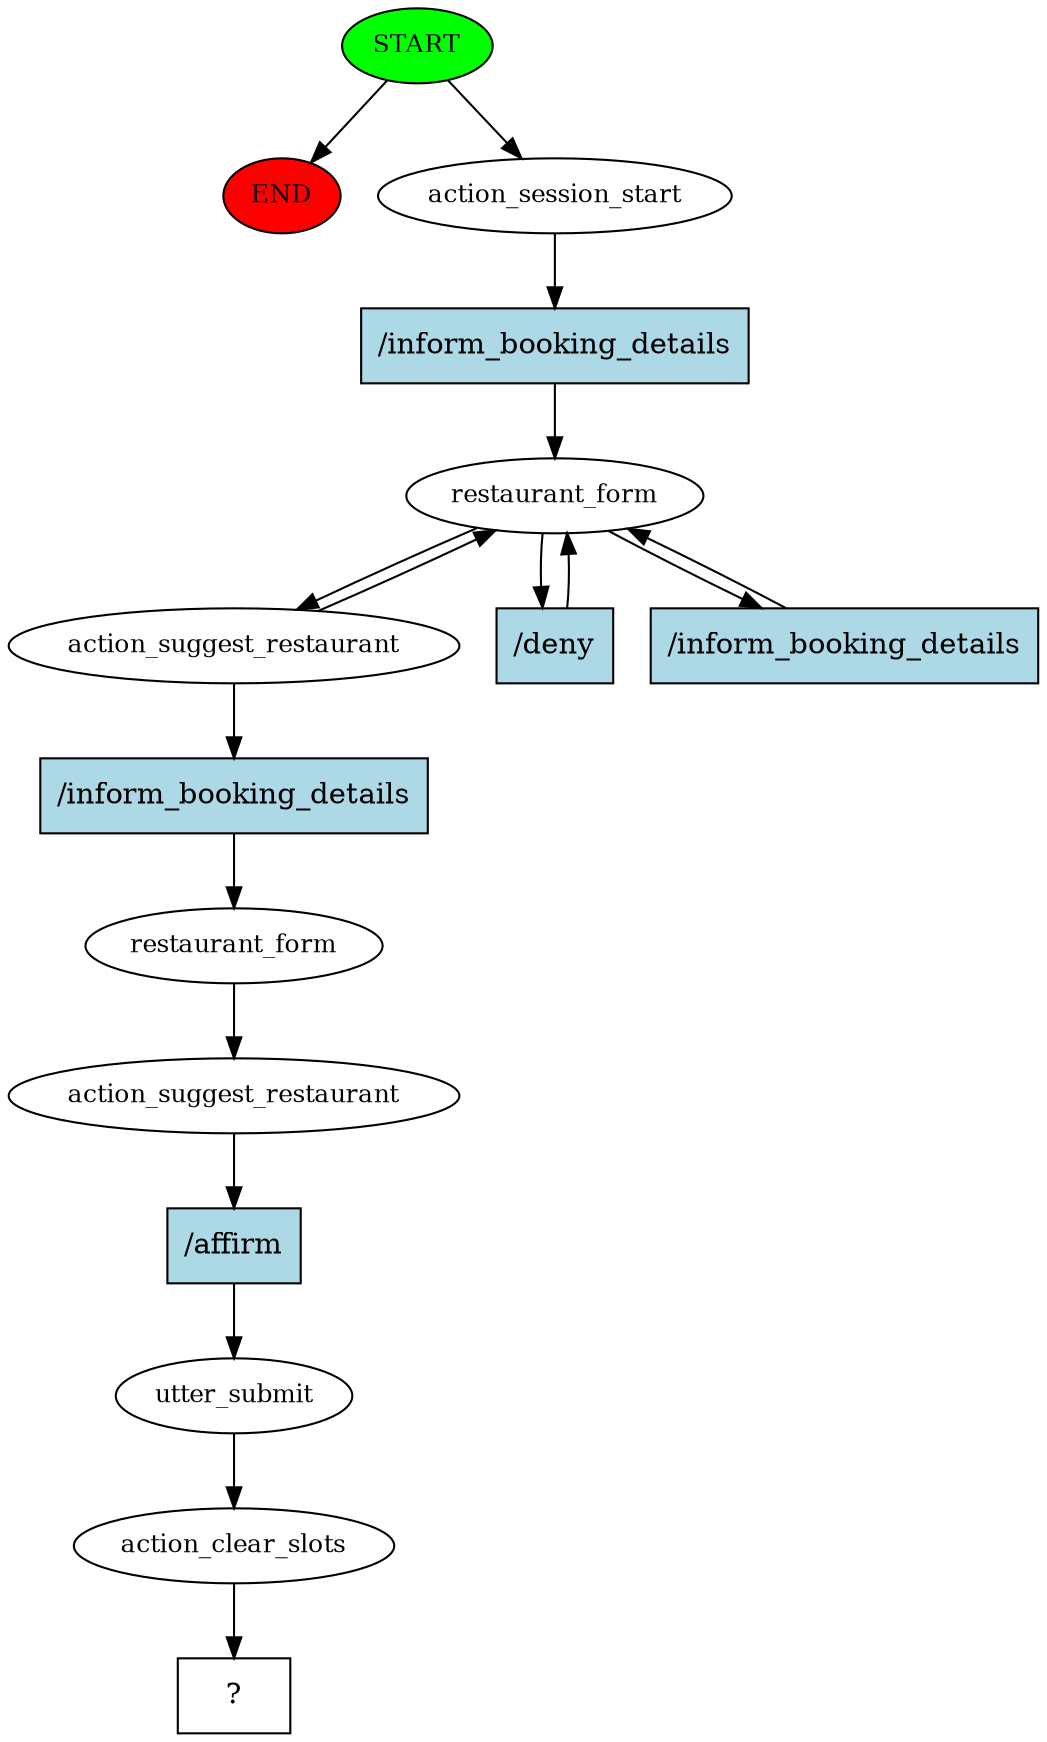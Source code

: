digraph  {
0 [class="start active", fillcolor=green, fontsize=12, label=START, style=filled];
"-1" [class=end, fillcolor=red, fontsize=12, label=END, style=filled];
1 [class=active, fontsize=12, label=action_session_start];
2 [class=active, fontsize=12, label=restaurant_form];
7 [class=active, fontsize=12, label=action_suggest_restaurant];
13 [class=active, fontsize=12, label=restaurant_form];
14 [class=active, fontsize=12, label=action_suggest_restaurant];
15 [class=active, fontsize=12, label=utter_submit];
16 [class=active, fontsize=12, label=action_clear_slots];
17 [class="intent dashed active", label="  ?  ", shape=rect];
18 [class="intent active", fillcolor=lightblue, label="/inform_booking_details", shape=rect, style=filled];
19 [class="intent active", fillcolor=lightblue, label="/deny", shape=rect, style=filled];
20 [class="intent active", fillcolor=lightblue, label="/inform_booking_details", shape=rect, style=filled];
21 [class="intent active", fillcolor=lightblue, label="/inform_booking_details", shape=rect, style=filled];
22 [class="intent active", fillcolor=lightblue, label="/affirm", shape=rect, style=filled];
0 -> "-1"  [class="", key=NONE, label=""];
0 -> 1  [class=active, key=NONE, label=""];
1 -> 18  [class=active, key=0];
2 -> 7  [class=active, key=NONE, label=""];
2 -> 19  [class=active, key=0];
2 -> 20  [class=active, key=0];
7 -> 2  [class=active, key=NONE, label=""];
7 -> 21  [class=active, key=0];
13 -> 14  [class=active, key=NONE, label=""];
14 -> 22  [class=active, key=0];
15 -> 16  [class=active, key=NONE, label=""];
16 -> 17  [class=active, key=NONE, label=""];
18 -> 2  [class=active, key=0];
19 -> 2  [class=active, key=0];
20 -> 2  [class=active, key=0];
21 -> 13  [class=active, key=0];
22 -> 15  [class=active, key=0];
}
